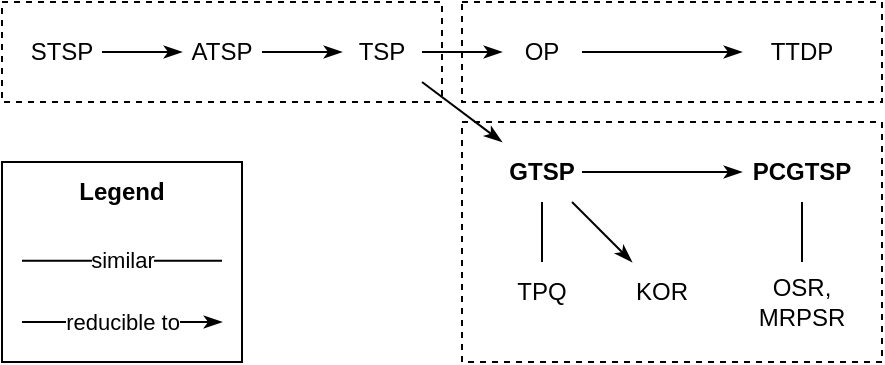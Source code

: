 <mxfile version="22.1.9" type="device">
  <diagram name="Page-1" id="Op-U67xVwoSmAvyEHdcH">
    <mxGraphModel dx="371" dy="197" grid="1" gridSize="10" guides="1" tooltips="1" connect="1" arrows="1" fold="1" page="1" pageScale="1" pageWidth="850" pageHeight="1100" math="0" shadow="0">
      <root>
        <mxCell id="0" />
        <mxCell id="1" parent="0" />
        <mxCell id="aKK5p6N2bVfSeyx7iySC-1" value="" style="rounded=0;whiteSpace=wrap;html=1;fillColor=none;dashed=1;" parent="1" vertex="1">
          <mxGeometry x="30" y="40" width="220" height="50" as="geometry" />
        </mxCell>
        <mxCell id="pTm49G6YxPvq5-hJEJQ8-41" value="" style="rounded=0;whiteSpace=wrap;html=1;fillColor=none;" parent="1" vertex="1">
          <mxGeometry x="30" y="120" width="120" height="100" as="geometry" />
        </mxCell>
        <mxCell id="pTm49G6YxPvq5-hJEJQ8-1" value="TSP" style="text;html=1;strokeColor=none;fillColor=none;align=center;verticalAlign=middle;whiteSpace=wrap;rounded=0;" parent="1" vertex="1">
          <mxGeometry x="200" y="50" width="40" height="30" as="geometry" />
        </mxCell>
        <mxCell id="pTm49G6YxPvq5-hJEJQ8-2" value="STSP" style="text;html=1;strokeColor=none;fillColor=none;align=center;verticalAlign=middle;whiteSpace=wrap;rounded=0;" parent="1" vertex="1">
          <mxGeometry x="40" y="50" width="40" height="30" as="geometry" />
        </mxCell>
        <mxCell id="pTm49G6YxPvq5-hJEJQ8-4" value="ATSP" style="text;html=1;strokeColor=none;fillColor=none;align=center;verticalAlign=middle;whiteSpace=wrap;rounded=0;" parent="1" vertex="1">
          <mxGeometry x="120" y="50" width="40" height="30" as="geometry" />
        </mxCell>
        <mxCell id="pTm49G6YxPvq5-hJEJQ8-16" value="" style="rounded=0;whiteSpace=wrap;html=1;fillColor=none;dashed=1;" parent="1" vertex="1">
          <mxGeometry x="260" y="40" width="210" height="50" as="geometry" />
        </mxCell>
        <mxCell id="pTm49G6YxPvq5-hJEJQ8-17" value="" style="rounded=0;whiteSpace=wrap;html=1;fillColor=none;dashed=1;" parent="1" vertex="1">
          <mxGeometry x="260" y="100" width="210" height="120" as="geometry" />
        </mxCell>
        <mxCell id="pTm49G6YxPvq5-hJEJQ8-18" value="OP" style="text;html=1;strokeColor=none;fillColor=none;align=center;verticalAlign=middle;whiteSpace=wrap;rounded=0;" parent="1" vertex="1">
          <mxGeometry x="280" y="50" width="40" height="30" as="geometry" />
        </mxCell>
        <mxCell id="pTm49G6YxPvq5-hJEJQ8-19" value="" style="endArrow=classicThin;html=1;rounded=0;endFill=1;" parent="1" source="pTm49G6YxPvq5-hJEJQ8-1" target="pTm49G6YxPvq5-hJEJQ8-18" edge="1">
          <mxGeometry width="50" height="50" relative="1" as="geometry">
            <mxPoint x="210" y="118" as="sourcePoint" />
            <mxPoint x="170" y="134" as="targetPoint" />
          </mxGeometry>
        </mxCell>
        <mxCell id="pTm49G6YxPvq5-hJEJQ8-23" value="TTDP" style="text;html=1;strokeColor=none;fillColor=none;align=center;verticalAlign=middle;whiteSpace=wrap;rounded=0;" parent="1" vertex="1">
          <mxGeometry x="400" y="50" width="60" height="30" as="geometry" />
        </mxCell>
        <mxCell id="pTm49G6YxPvq5-hJEJQ8-24" value="" style="endArrow=classicThin;html=1;rounded=0;endFill=1;" parent="1" source="pTm49G6YxPvq5-hJEJQ8-18" target="pTm49G6YxPvq5-hJEJQ8-23" edge="1">
          <mxGeometry width="50" height="50" relative="1" as="geometry">
            <mxPoint x="210" y="114" as="sourcePoint" />
            <mxPoint x="290" y="91" as="targetPoint" />
          </mxGeometry>
        </mxCell>
        <mxCell id="pTm49G6YxPvq5-hJEJQ8-25" value="GTSP" style="text;html=1;align=center;verticalAlign=middle;whiteSpace=wrap;rounded=0;fontStyle=1" parent="1" vertex="1">
          <mxGeometry x="280" y="110" width="40" height="30" as="geometry" />
        </mxCell>
        <mxCell id="pTm49G6YxPvq5-hJEJQ8-26" value="" style="endArrow=classicThin;html=1;rounded=0;endFill=1;" parent="1" source="pTm49G6YxPvq5-hJEJQ8-1" target="pTm49G6YxPvq5-hJEJQ8-25" edge="1">
          <mxGeometry width="50" height="50" relative="1" as="geometry">
            <mxPoint x="250" y="104" as="sourcePoint" />
            <mxPoint x="330" y="81" as="targetPoint" />
          </mxGeometry>
        </mxCell>
        <mxCell id="pTm49G6YxPvq5-hJEJQ8-27" value="PCGTSP" style="text;html=1;align=center;verticalAlign=middle;whiteSpace=wrap;rounded=0;fontStyle=1;" parent="1" vertex="1">
          <mxGeometry x="400" y="110" width="60" height="30" as="geometry" />
        </mxCell>
        <mxCell id="pTm49G6YxPvq5-hJEJQ8-28" value="" style="endArrow=classicThin;html=1;rounded=0;endFill=1;" parent="1" source="pTm49G6YxPvq5-hJEJQ8-25" target="pTm49G6YxPvq5-hJEJQ8-27" edge="1">
          <mxGeometry width="50" height="50" relative="1" as="geometry">
            <mxPoint x="370" y="60" as="sourcePoint" />
            <mxPoint x="410" y="60" as="targetPoint" />
          </mxGeometry>
        </mxCell>
        <mxCell id="pTm49G6YxPvq5-hJEJQ8-29" value="TPQ" style="text;html=1;strokeColor=none;fillColor=none;align=center;verticalAlign=middle;whiteSpace=wrap;rounded=0;" parent="1" vertex="1">
          <mxGeometry x="280" y="170" width="40" height="30" as="geometry" />
        </mxCell>
        <mxCell id="pTm49G6YxPvq5-hJEJQ8-30" value="" style="endArrow=none;html=1;rounded=0;endFill=0;startArrow=none;startFill=0;" parent="1" source="pTm49G6YxPvq5-hJEJQ8-25" target="pTm49G6YxPvq5-hJEJQ8-29" edge="1">
          <mxGeometry width="50" height="50" relative="1" as="geometry">
            <mxPoint x="330" y="140" as="sourcePoint" />
            <mxPoint x="370" y="140" as="targetPoint" />
          </mxGeometry>
        </mxCell>
        <mxCell id="pTm49G6YxPvq5-hJEJQ8-31" value="OSR,&lt;br&gt;MRPSR" style="text;html=1;strokeColor=none;fillColor=none;align=center;verticalAlign=middle;whiteSpace=wrap;rounded=0;" parent="1" vertex="1">
          <mxGeometry x="400" y="170" width="60" height="40" as="geometry" />
        </mxCell>
        <mxCell id="pTm49G6YxPvq5-hJEJQ8-32" value="" style="endArrow=none;html=1;rounded=0;endFill=0;startArrow=none;startFill=0;" parent="1" source="pTm49G6YxPvq5-hJEJQ8-27" target="pTm49G6YxPvq5-hJEJQ8-31" edge="1">
          <mxGeometry width="50" height="50" relative="1" as="geometry">
            <mxPoint x="310" y="160" as="sourcePoint" />
            <mxPoint x="310" y="200" as="targetPoint" />
          </mxGeometry>
        </mxCell>
        <mxCell id="pTm49G6YxPvq5-hJEJQ8-34" value="" style="endArrow=classicThin;html=1;rounded=0;endFill=1;" parent="1" source="pTm49G6YxPvq5-hJEJQ8-2" target="pTm49G6YxPvq5-hJEJQ8-4" edge="1">
          <mxGeometry width="50" height="50" relative="1" as="geometry">
            <mxPoint x="250" y="103" as="sourcePoint" />
            <mxPoint x="330" y="77" as="targetPoint" />
          </mxGeometry>
        </mxCell>
        <mxCell id="pTm49G6YxPvq5-hJEJQ8-35" value="" style="endArrow=classicThin;html=1;rounded=0;endFill=1;" parent="1" source="pTm49G6YxPvq5-hJEJQ8-4" target="pTm49G6YxPvq5-hJEJQ8-1" edge="1">
          <mxGeometry width="50" height="50" relative="1" as="geometry">
            <mxPoint x="150" y="90" as="sourcePoint" />
            <mxPoint x="150" y="130" as="targetPoint" />
          </mxGeometry>
        </mxCell>
        <mxCell id="pTm49G6YxPvq5-hJEJQ8-36" value="similar" style="endArrow=none;rounded=0;endFill=0;html=1;" parent="1" edge="1">
          <mxGeometry width="50" height="50" relative="1" as="geometry">
            <mxPoint x="40" y="169.43" as="sourcePoint" />
            <mxPoint x="140" y="169.43" as="targetPoint" />
          </mxGeometry>
        </mxCell>
        <mxCell id="pTm49G6YxPvq5-hJEJQ8-40" value="Legend" style="text;html=1;strokeColor=none;fillColor=none;align=center;verticalAlign=middle;whiteSpace=wrap;rounded=0;fontStyle=1;spacingLeft=0;" parent="1" vertex="1">
          <mxGeometry x="30" y="120" width="120" height="30" as="geometry" />
        </mxCell>
        <mxCell id="pTm49G6YxPvq5-hJEJQ8-42" value="reducible to" style="endArrow=classicThin;html=1;rounded=0;endFill=1;" parent="1" edge="1">
          <mxGeometry width="50" height="50" relative="1" as="geometry">
            <mxPoint x="40" y="200" as="sourcePoint" />
            <mxPoint x="140" y="200" as="targetPoint" />
          </mxGeometry>
        </mxCell>
        <mxCell id="pTm49G6YxPvq5-hJEJQ8-45" value="KOR" style="text;html=1;strokeColor=none;fillColor=none;align=center;verticalAlign=middle;whiteSpace=wrap;rounded=0;" parent="1" vertex="1">
          <mxGeometry x="340" y="170" width="40" height="30" as="geometry" />
        </mxCell>
        <mxCell id="pTm49G6YxPvq5-hJEJQ8-46" value="" style="endArrow=classicThin;html=1;rounded=0;endFill=1;" parent="1" source="pTm49G6YxPvq5-hJEJQ8-25" target="pTm49G6YxPvq5-hJEJQ8-45" edge="1">
          <mxGeometry width="50" height="50" relative="1" as="geometry">
            <mxPoint x="330" y="140" as="sourcePoint" />
            <mxPoint x="410" y="140" as="targetPoint" />
          </mxGeometry>
        </mxCell>
      </root>
    </mxGraphModel>
  </diagram>
</mxfile>
